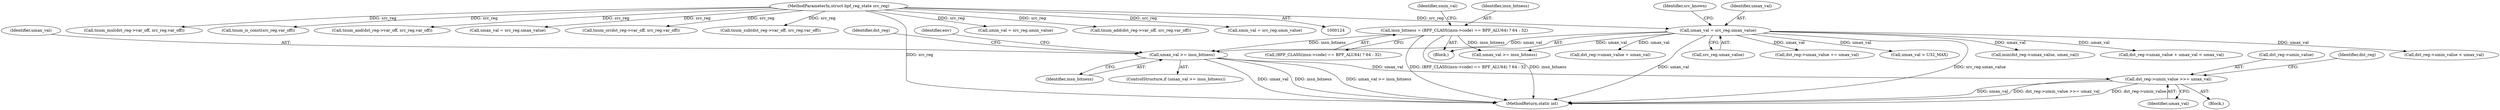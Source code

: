 digraph "0_linux_bb7f0f989ca7de1153bd128a40a71709e339fa03_0@pointer" {
"1000761" [label="(Call,dst_reg->umin_value >>= umax_val)"];
"1000721" [label="(Call,umax_val >= insn_bitness)"];
"1000175" [label="(Call,umax_val = src_reg.umax_value)"];
"1000128" [label="(MethodParameterIn,struct bpf_reg_state src_reg)"];
"1000149" [label="(Call,insn_bitness = (BPF_CLASS(insn->code) == BPF_ALU64) ? 64 : 32)"];
"1000722" [label="(Identifier,umax_val)"];
"1000762" [label="(Call,dst_reg->umin_value)"];
"1000723" [label="(Identifier,insn_bitness)"];
"1000339" [label="(Call,dst_reg->umin_value < umax_val)"];
"1000761" [label="(Call,dst_reg->umin_value >>= umax_val)"];
"1000803" [label="(MethodReturn,static int)"];
"1000175" [label="(Call,umax_val = src_reg.umax_value)"];
"1000384" [label="(Call,tnum_mul(dst_reg->var_off, src_reg.var_off))"];
"1000768" [label="(Identifier,dst_reg)"];
"1000150" [label="(Identifier,insn_bitness)"];
"1000177" [label="(Call,src_reg.umax_value)"];
"1000182" [label="(Call,tnum_is_const(src_reg.var_off))"];
"1000491" [label="(Call,tnum_and(dst_reg->var_off, src_reg.var_off))"];
"1000734" [label="(Identifier,dst_reg)"];
"1000181" [label="(Identifier,src_known)"];
"1000149" [label="(Call,insn_bitness = (BPF_CLASS(insn->code) == BPF_ALU64) ? 64 : 32)"];
"1000214" [label="(Block,)"];
"1000261" [label="(Call,dst_reg->umax_value + umax_val)"];
"1000285" [label="(Call,dst_reg->umax_value += umax_val)"];
"1000720" [label="(ControlStructure,if (umax_val >= insn_bitness))"];
"1000151" [label="(Call,(BPF_CLASS(insn->code) == BPF_ALU64) ? 64 : 32)"];
"1000165" [label="(Call,smax_val = src_reg.smax_value)"];
"1000721" [label="(Call,umax_val >= insn_bitness)"];
"1000580" [label="(Call,tnum_or(dst_reg->var_off, src_reg.var_off))"];
"1000371" [label="(Call,tnum_sub(dst_reg->var_off, src_reg.var_off))"];
"1000409" [label="(Call,umax_val > U32_MAX)"];
"1000170" [label="(Call,umin_val = src_reg.umin_value)"];
"1000161" [label="(Identifier,smin_val)"];
"1000511" [label="(Call,min(dst_reg->umax_value, umax_val))"];
"1000176" [label="(Identifier,umax_val)"];
"1000260" [label="(Call,dst_reg->umax_value + umax_val < umax_val)"];
"1000129" [label="(Block,)"];
"1000653" [label="(Call,umax_val >= insn_bitness)"];
"1000765" [label="(Identifier,umax_val)"];
"1000294" [label="(Call,tnum_add(dst_reg->var_off, src_reg.var_off))"];
"1000726" [label="(Identifier,env)"];
"1000128" [label="(MethodParameterIn,struct bpf_reg_state src_reg)"];
"1000160" [label="(Call,smin_val = src_reg.smin_value)"];
"1000761" -> "1000214"  [label="AST: "];
"1000761" -> "1000765"  [label="CFG: "];
"1000762" -> "1000761"  [label="AST: "];
"1000765" -> "1000761"  [label="AST: "];
"1000768" -> "1000761"  [label="CFG: "];
"1000761" -> "1000803"  [label="DDG: dst_reg->umin_value"];
"1000761" -> "1000803"  [label="DDG: umax_val"];
"1000761" -> "1000803"  [label="DDG: dst_reg->umin_value >>= umax_val"];
"1000721" -> "1000761"  [label="DDG: umax_val"];
"1000721" -> "1000720"  [label="AST: "];
"1000721" -> "1000723"  [label="CFG: "];
"1000722" -> "1000721"  [label="AST: "];
"1000723" -> "1000721"  [label="AST: "];
"1000726" -> "1000721"  [label="CFG: "];
"1000734" -> "1000721"  [label="CFG: "];
"1000721" -> "1000803"  [label="DDG: umax_val >= insn_bitness"];
"1000721" -> "1000803"  [label="DDG: umax_val"];
"1000721" -> "1000803"  [label="DDG: insn_bitness"];
"1000175" -> "1000721"  [label="DDG: umax_val"];
"1000149" -> "1000721"  [label="DDG: insn_bitness"];
"1000175" -> "1000129"  [label="AST: "];
"1000175" -> "1000177"  [label="CFG: "];
"1000176" -> "1000175"  [label="AST: "];
"1000177" -> "1000175"  [label="AST: "];
"1000181" -> "1000175"  [label="CFG: "];
"1000175" -> "1000803"  [label="DDG: umax_val"];
"1000175" -> "1000803"  [label="DDG: src_reg.umax_value"];
"1000128" -> "1000175"  [label="DDG: src_reg"];
"1000175" -> "1000260"  [label="DDG: umax_val"];
"1000175" -> "1000261"  [label="DDG: umax_val"];
"1000175" -> "1000285"  [label="DDG: umax_val"];
"1000175" -> "1000339"  [label="DDG: umax_val"];
"1000175" -> "1000409"  [label="DDG: umax_val"];
"1000175" -> "1000511"  [label="DDG: umax_val"];
"1000175" -> "1000653"  [label="DDG: umax_val"];
"1000128" -> "1000124"  [label="AST: "];
"1000128" -> "1000803"  [label="DDG: src_reg"];
"1000128" -> "1000160"  [label="DDG: src_reg"];
"1000128" -> "1000165"  [label="DDG: src_reg"];
"1000128" -> "1000170"  [label="DDG: src_reg"];
"1000128" -> "1000182"  [label="DDG: src_reg"];
"1000128" -> "1000294"  [label="DDG: src_reg"];
"1000128" -> "1000371"  [label="DDG: src_reg"];
"1000128" -> "1000384"  [label="DDG: src_reg"];
"1000128" -> "1000491"  [label="DDG: src_reg"];
"1000128" -> "1000580"  [label="DDG: src_reg"];
"1000149" -> "1000129"  [label="AST: "];
"1000149" -> "1000151"  [label="CFG: "];
"1000150" -> "1000149"  [label="AST: "];
"1000151" -> "1000149"  [label="AST: "];
"1000161" -> "1000149"  [label="CFG: "];
"1000149" -> "1000803"  [label="DDG: (BPF_CLASS(insn->code) == BPF_ALU64) ? 64 : 32"];
"1000149" -> "1000803"  [label="DDG: insn_bitness"];
"1000149" -> "1000653"  [label="DDG: insn_bitness"];
}
